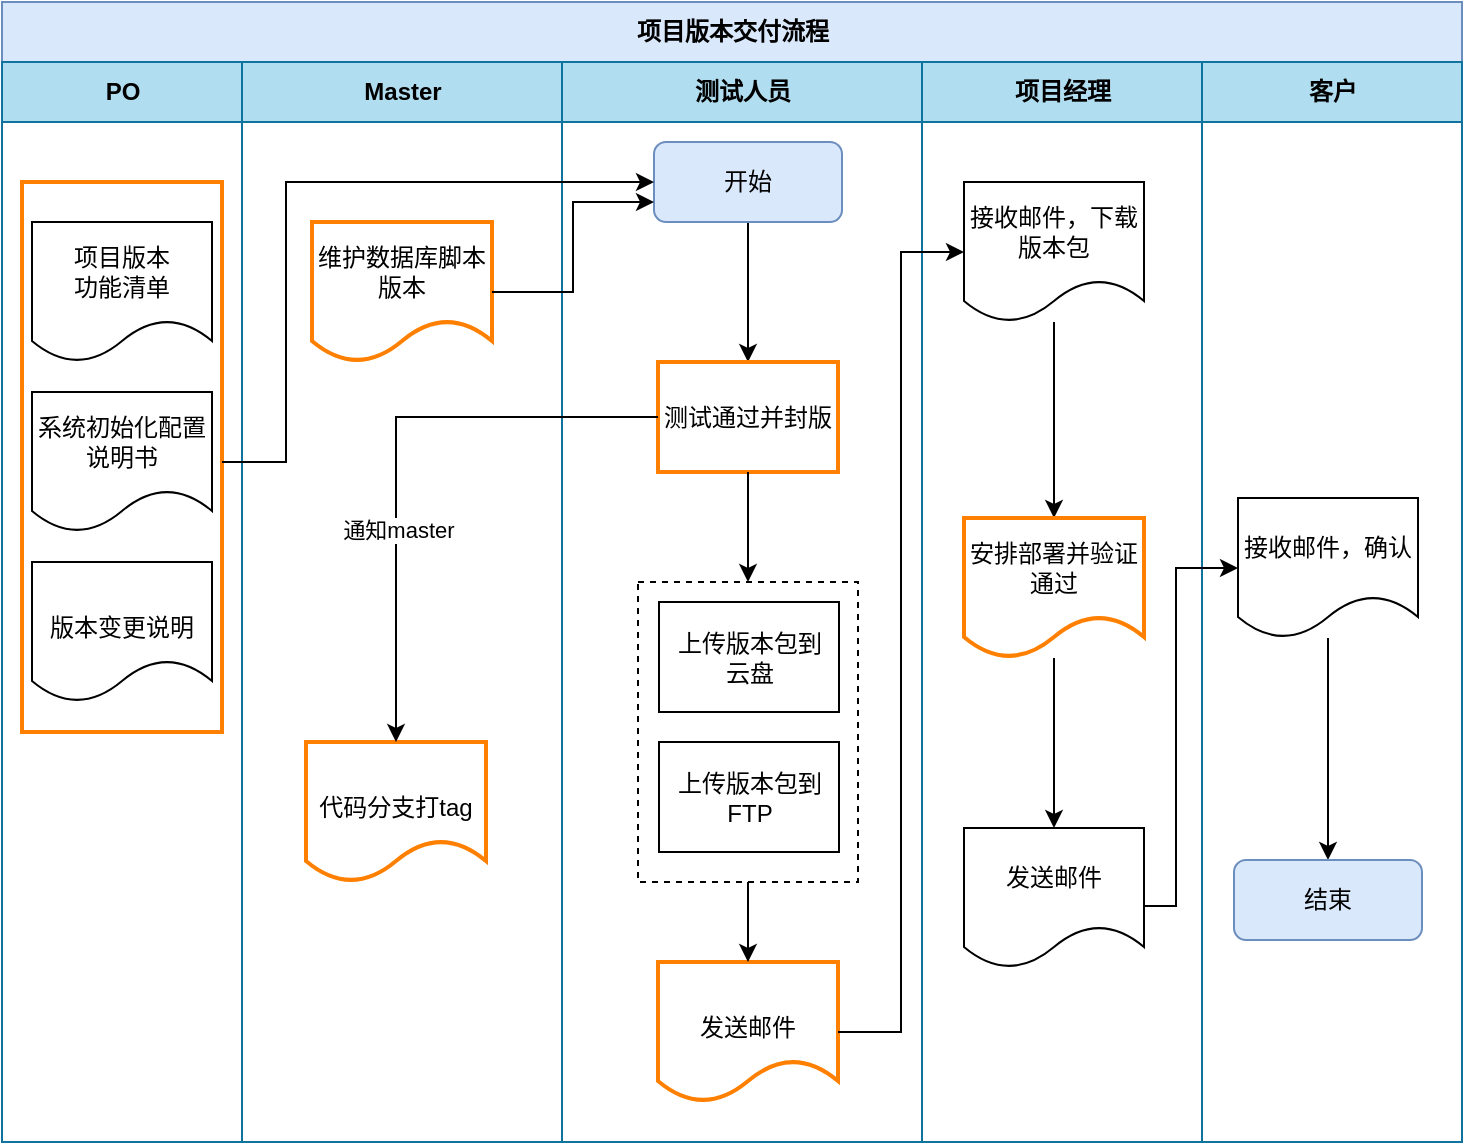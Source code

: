 <mxfile version="14.0.1" type="github">
  <diagram id="t4ctga8ut31WQuUNMBXp" name="Page-1">
    <mxGraphModel dx="868" dy="479" grid="0" gridSize="10" guides="1" tooltips="1" connect="1" arrows="1" fold="1" page="1" pageScale="1" pageWidth="827" pageHeight="1169" math="0" shadow="0">
      <root>
        <mxCell id="0" />
        <mxCell id="1" parent="0" />
        <mxCell id="a2n0651rRjcgQdYrs08B-1" value="项目版本交付流程" style="swimlane;html=1;childLayout=stackLayout;resizeParent=1;resizeParentMax=0;startSize=30;fillColor=#dae8fc;strokeColor=#6c8ebf;" vertex="1" parent="1">
          <mxGeometry x="40" y="120" width="730" height="570" as="geometry" />
        </mxCell>
        <mxCell id="a2n0651rRjcgQdYrs08B-2" value="PO" style="swimlane;html=1;startSize=30;fillColor=#b1ddf0;strokeColor=#10739e;" vertex="1" parent="a2n0651rRjcgQdYrs08B-1">
          <mxGeometry y="30" width="120" height="540" as="geometry" />
        </mxCell>
        <mxCell id="a2n0651rRjcgQdYrs08B-13" value="&lt;br&gt;版本变更说明" style="shape=document;whiteSpace=wrap;html=1;boundedLbl=1;" vertex="1" parent="a2n0651rRjcgQdYrs08B-2">
          <mxGeometry x="15" y="250" width="90" height="70" as="geometry" />
        </mxCell>
        <mxCell id="a2n0651rRjcgQdYrs08B-15" value="系统初始化配置说明书" style="shape=document;whiteSpace=wrap;html=1;boundedLbl=1;" vertex="1" parent="a2n0651rRjcgQdYrs08B-2">
          <mxGeometry x="15" y="165" width="90" height="70" as="geometry" />
        </mxCell>
        <mxCell id="a2n0651rRjcgQdYrs08B-16" value="项目版本&lt;div&gt;功能清单&lt;/div&gt;" style="shape=document;whiteSpace=wrap;html=1;boundedLbl=1;" vertex="1" parent="a2n0651rRjcgQdYrs08B-2">
          <mxGeometry x="15" y="80" width="90" height="70" as="geometry" />
        </mxCell>
        <mxCell id="a2n0651rRjcgQdYrs08B-19" value="" style="rounded=0;whiteSpace=wrap;html=1;fillColor=none;strokeWidth=2;strokeColor=#FF8000;" vertex="1" parent="a2n0651rRjcgQdYrs08B-2">
          <mxGeometry x="10" y="60" width="100" height="275" as="geometry" />
        </mxCell>
        <mxCell id="a2n0651rRjcgQdYrs08B-3" value="Master" style="swimlane;html=1;startSize=30;fillColor=#b1ddf0;strokeColor=#10739e;" vertex="1" parent="a2n0651rRjcgQdYrs08B-1">
          <mxGeometry x="120" y="30" width="160" height="540" as="geometry" />
        </mxCell>
        <mxCell id="a2n0651rRjcgQdYrs08B-17" value="维护数据库脚本版本" style="shape=document;whiteSpace=wrap;html=1;boundedLbl=1;strokeColor=#FF8000;strokeWidth=2;" vertex="1" parent="a2n0651rRjcgQdYrs08B-3">
          <mxGeometry x="35" y="80" width="90" height="70" as="geometry" />
        </mxCell>
        <mxCell id="a2n0651rRjcgQdYrs08B-23" value="&lt;br&gt;代码分支打tag" style="shape=document;whiteSpace=wrap;html=1;boundedLbl=1;strokeColor=#FF8000;strokeWidth=2;" vertex="1" parent="a2n0651rRjcgQdYrs08B-3">
          <mxGeometry x="32" y="340" width="90" height="70" as="geometry" />
        </mxCell>
        <mxCell id="a2n0651rRjcgQdYrs08B-4" value="测试人员" style="swimlane;html=1;startSize=30;fillColor=#b1ddf0;strokeColor=#10739e;" vertex="1" parent="a2n0651rRjcgQdYrs08B-1">
          <mxGeometry x="280" y="30" width="180" height="540" as="geometry" />
        </mxCell>
        <mxCell id="a2n0651rRjcgQdYrs08B-29" style="edgeStyle=orthogonalEdgeStyle;rounded=0;orthogonalLoop=1;jettySize=auto;html=1;entryX=0.5;entryY=0;entryDx=0;entryDy=0;" edge="1" parent="a2n0651rRjcgQdYrs08B-4" source="a2n0651rRjcgQdYrs08B-21" target="a2n0651rRjcgQdYrs08B-22">
          <mxGeometry relative="1" as="geometry" />
        </mxCell>
        <mxCell id="a2n0651rRjcgQdYrs08B-21" value="开始" style="rounded=1;whiteSpace=wrap;html=1;strokeWidth=1;fillColor=#dae8fc;strokeColor=#6c8ebf;" vertex="1" parent="a2n0651rRjcgQdYrs08B-4">
          <mxGeometry x="46" y="40" width="94" height="40" as="geometry" />
        </mxCell>
        <mxCell id="a2n0651rRjcgQdYrs08B-22" value="测试通过并封版" style="rounded=0;whiteSpace=wrap;html=1;strokeWidth=2;fillColor=none;strokeColor=#FF8000;" vertex="1" parent="a2n0651rRjcgQdYrs08B-4">
          <mxGeometry x="48" y="150" width="90" height="55" as="geometry" />
        </mxCell>
        <mxCell id="a2n0651rRjcgQdYrs08B-24" value="&lt;div&gt;上传版本包到&lt;/div&gt;&lt;div&gt;云盘&lt;/div&gt;" style="rounded=0;whiteSpace=wrap;html=1;strokeWidth=1;fillColor=none;" vertex="1" parent="a2n0651rRjcgQdYrs08B-4">
          <mxGeometry x="48.5" y="270" width="90" height="55" as="geometry" />
        </mxCell>
        <mxCell id="a2n0651rRjcgQdYrs08B-25" value="上传版本包到FTP" style="rounded=0;whiteSpace=wrap;html=1;strokeWidth=1;fillColor=none;" vertex="1" parent="a2n0651rRjcgQdYrs08B-4">
          <mxGeometry x="48.5" y="340" width="90" height="55" as="geometry" />
        </mxCell>
        <mxCell id="a2n0651rRjcgQdYrs08B-26" value="&lt;br&gt;发送邮件" style="shape=document;whiteSpace=wrap;html=1;boundedLbl=1;strokeColor=#FF8000;strokeWidth=2;" vertex="1" parent="a2n0651rRjcgQdYrs08B-4">
          <mxGeometry x="48" y="450" width="90" height="70" as="geometry" />
        </mxCell>
        <mxCell id="a2n0651rRjcgQdYrs08B-32" value="" style="rounded=0;whiteSpace=wrap;html=1;strokeWidth=1;fillColor=none;dashed=1;" vertex="1" parent="a2n0651rRjcgQdYrs08B-4">
          <mxGeometry x="38" y="260" width="110" height="150" as="geometry" />
        </mxCell>
        <mxCell id="a2n0651rRjcgQdYrs08B-34" style="edgeStyle=orthogonalEdgeStyle;rounded=0;orthogonalLoop=1;jettySize=auto;html=1;entryX=0.5;entryY=0;entryDx=0;entryDy=0;" edge="1" parent="a2n0651rRjcgQdYrs08B-4" source="a2n0651rRjcgQdYrs08B-32" target="a2n0651rRjcgQdYrs08B-26">
          <mxGeometry relative="1" as="geometry" />
        </mxCell>
        <mxCell id="a2n0651rRjcgQdYrs08B-33" value="" style="edgeStyle=orthogonalEdgeStyle;rounded=0;orthogonalLoop=1;jettySize=auto;html=1;" edge="1" parent="a2n0651rRjcgQdYrs08B-4" source="a2n0651rRjcgQdYrs08B-22" target="a2n0651rRjcgQdYrs08B-32">
          <mxGeometry relative="1" as="geometry" />
        </mxCell>
        <mxCell id="a2n0651rRjcgQdYrs08B-7" value="项目经理" style="swimlane;html=1;startSize=30;fillColor=#b1ddf0;strokeColor=#10739e;" vertex="1" parent="a2n0651rRjcgQdYrs08B-1">
          <mxGeometry x="460" y="30" width="140" height="540" as="geometry" />
        </mxCell>
        <mxCell id="a2n0651rRjcgQdYrs08B-41" style="edgeStyle=orthogonalEdgeStyle;rounded=0;orthogonalLoop=1;jettySize=auto;html=1;entryX=0.5;entryY=0;entryDx=0;entryDy=0;" edge="1" parent="a2n0651rRjcgQdYrs08B-7" source="a2n0651rRjcgQdYrs08B-37" target="a2n0651rRjcgQdYrs08B-38">
          <mxGeometry relative="1" as="geometry" />
        </mxCell>
        <mxCell id="a2n0651rRjcgQdYrs08B-37" value="接收邮件，下载版本包" style="shape=document;whiteSpace=wrap;html=1;boundedLbl=1;" vertex="1" parent="a2n0651rRjcgQdYrs08B-7">
          <mxGeometry x="21" y="60" width="90" height="70" as="geometry" />
        </mxCell>
        <mxCell id="a2n0651rRjcgQdYrs08B-52" style="edgeStyle=orthogonalEdgeStyle;rounded=0;orthogonalLoop=1;jettySize=auto;html=1;entryX=0.5;entryY=0;entryDx=0;entryDy=0;" edge="1" parent="a2n0651rRjcgQdYrs08B-7" source="a2n0651rRjcgQdYrs08B-38" target="a2n0651rRjcgQdYrs08B-51">
          <mxGeometry relative="1" as="geometry" />
        </mxCell>
        <mxCell id="a2n0651rRjcgQdYrs08B-38" value="安排部署并验证通过" style="shape=document;whiteSpace=wrap;html=1;boundedLbl=1;strokeColor=#FF8000;strokeWidth=2;" vertex="1" parent="a2n0651rRjcgQdYrs08B-7">
          <mxGeometry x="21" y="228" width="90" height="70" as="geometry" />
        </mxCell>
        <mxCell id="a2n0651rRjcgQdYrs08B-51" value="发送邮件" style="shape=document;whiteSpace=wrap;html=1;boundedLbl=1;" vertex="1" parent="a2n0651rRjcgQdYrs08B-7">
          <mxGeometry x="21" y="383" width="90" height="70" as="geometry" />
        </mxCell>
        <mxCell id="a2n0651rRjcgQdYrs08B-27" style="edgeStyle=orthogonalEdgeStyle;rounded=0;orthogonalLoop=1;jettySize=auto;html=1;entryX=0;entryY=0.5;entryDx=0;entryDy=0;" edge="1" parent="a2n0651rRjcgQdYrs08B-1" source="a2n0651rRjcgQdYrs08B-19" target="a2n0651rRjcgQdYrs08B-21">
          <mxGeometry relative="1" as="geometry">
            <Array as="points">
              <mxPoint x="142" y="230" />
              <mxPoint x="142" y="90" />
            </Array>
          </mxGeometry>
        </mxCell>
        <mxCell id="a2n0651rRjcgQdYrs08B-28" style="edgeStyle=orthogonalEdgeStyle;rounded=0;orthogonalLoop=1;jettySize=auto;html=1;entryX=0;entryY=0.75;entryDx=0;entryDy=0;" edge="1" parent="a2n0651rRjcgQdYrs08B-1" source="a2n0651rRjcgQdYrs08B-17" target="a2n0651rRjcgQdYrs08B-21">
          <mxGeometry relative="1" as="geometry" />
        </mxCell>
        <mxCell id="a2n0651rRjcgQdYrs08B-30" style="edgeStyle=orthogonalEdgeStyle;rounded=0;orthogonalLoop=1;jettySize=auto;html=1;exitX=0;exitY=0.5;exitDx=0;exitDy=0;" edge="1" parent="a2n0651rRjcgQdYrs08B-1" source="a2n0651rRjcgQdYrs08B-22" target="a2n0651rRjcgQdYrs08B-23">
          <mxGeometry relative="1" as="geometry">
            <Array as="points">
              <mxPoint x="197" y="208" />
            </Array>
          </mxGeometry>
        </mxCell>
        <mxCell id="a2n0651rRjcgQdYrs08B-31" value="通知master" style="edgeLabel;html=1;align=center;verticalAlign=middle;resizable=0;points=[];" vertex="1" connectable="0" parent="a2n0651rRjcgQdYrs08B-30">
          <mxGeometry x="0.268" y="1" relative="1" as="geometry">
            <mxPoint y="1" as="offset" />
          </mxGeometry>
        </mxCell>
        <mxCell id="a2n0651rRjcgQdYrs08B-40" style="edgeStyle=orthogonalEdgeStyle;rounded=0;orthogonalLoop=1;jettySize=auto;html=1;entryX=0;entryY=0.5;entryDx=0;entryDy=0;" edge="1" parent="a2n0651rRjcgQdYrs08B-1" source="a2n0651rRjcgQdYrs08B-26" target="a2n0651rRjcgQdYrs08B-37">
          <mxGeometry relative="1" as="geometry" />
        </mxCell>
        <mxCell id="a2n0651rRjcgQdYrs08B-8" value="客户" style="swimlane;html=1;startSize=30;fillColor=#b1ddf0;strokeColor=#10739e;" vertex="1" parent="a2n0651rRjcgQdYrs08B-1">
          <mxGeometry x="600" y="30" width="130" height="540" as="geometry" />
        </mxCell>
        <mxCell id="a2n0651rRjcgQdYrs08B-54" style="edgeStyle=orthogonalEdgeStyle;rounded=0;orthogonalLoop=1;jettySize=auto;html=1;" edge="1" parent="a2n0651rRjcgQdYrs08B-8" source="a2n0651rRjcgQdYrs08B-42" target="a2n0651rRjcgQdYrs08B-44">
          <mxGeometry relative="1" as="geometry" />
        </mxCell>
        <mxCell id="a2n0651rRjcgQdYrs08B-42" value="接收邮件，确认" style="shape=document;whiteSpace=wrap;html=1;boundedLbl=1;" vertex="1" parent="a2n0651rRjcgQdYrs08B-8">
          <mxGeometry x="18" y="218" width="90" height="70" as="geometry" />
        </mxCell>
        <mxCell id="a2n0651rRjcgQdYrs08B-44" value="结束" style="rounded=1;whiteSpace=wrap;html=1;strokeWidth=1;fillColor=#dae8fc;strokeColor=#6c8ebf;" vertex="1" parent="a2n0651rRjcgQdYrs08B-8">
          <mxGeometry x="16" y="399" width="94" height="40" as="geometry" />
        </mxCell>
        <mxCell id="a2n0651rRjcgQdYrs08B-55" style="edgeStyle=orthogonalEdgeStyle;rounded=0;orthogonalLoop=1;jettySize=auto;html=1;entryX=0;entryY=0.5;entryDx=0;entryDy=0;" edge="1" parent="a2n0651rRjcgQdYrs08B-1" source="a2n0651rRjcgQdYrs08B-51" target="a2n0651rRjcgQdYrs08B-42">
          <mxGeometry relative="1" as="geometry">
            <Array as="points">
              <mxPoint x="587" y="452" />
              <mxPoint x="587" y="283" />
            </Array>
          </mxGeometry>
        </mxCell>
      </root>
    </mxGraphModel>
  </diagram>
</mxfile>

